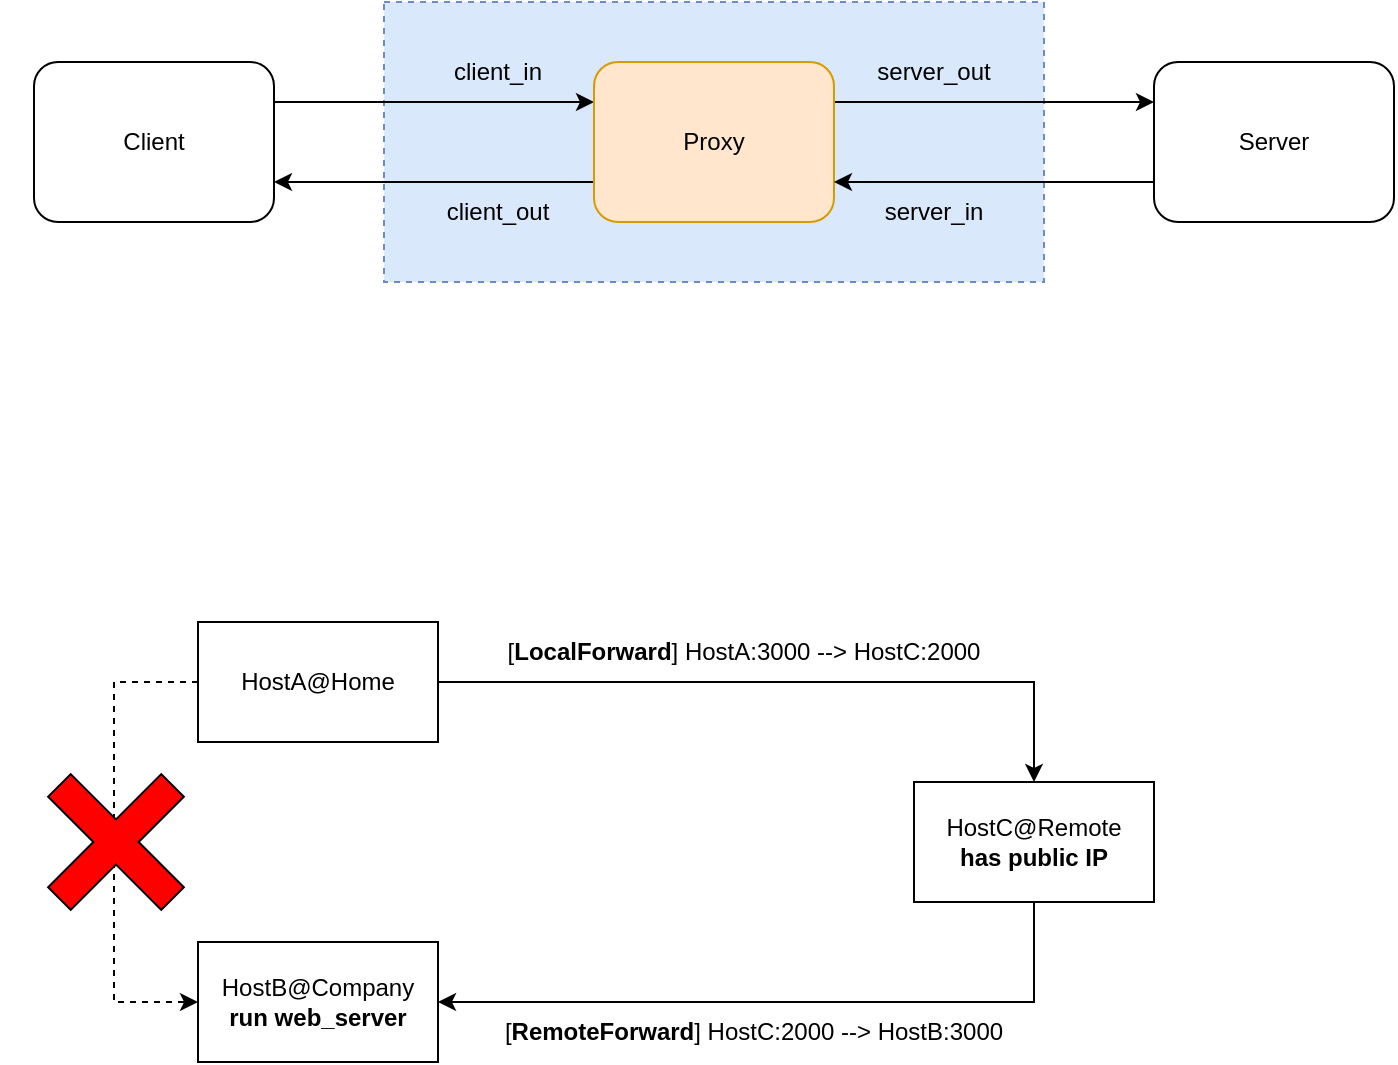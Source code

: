 <mxfile version="20.8.23" type="github">
  <diagram name="Page-1" id="8XETg-70EDmgeIA6E9z_">
    <mxGraphModel dx="968" dy="692" grid="1" gridSize="10" guides="1" tooltips="1" connect="1" arrows="1" fold="1" page="1" pageScale="1" pageWidth="850" pageHeight="1100" math="0" shadow="0">
      <root>
        <mxCell id="0" />
        <mxCell id="1" parent="0" />
        <mxCell id="RhbkSSskdxaJuLNrv9G9-12" value="" style="rounded=0;whiteSpace=wrap;html=1;fillColor=#dae8fc;dashed=1;strokeColor=#6c8ebf;" parent="1" vertex="1">
          <mxGeometry x="215" y="170" width="330" height="140" as="geometry" />
        </mxCell>
        <mxCell id="RhbkSSskdxaJuLNrv9G9-4" style="edgeStyle=orthogonalEdgeStyle;rounded=0;orthogonalLoop=1;jettySize=auto;html=1;exitX=1;exitY=0.25;exitDx=0;exitDy=0;entryX=0;entryY=0.25;entryDx=0;entryDy=0;" parent="1" source="RhbkSSskdxaJuLNrv9G9-1" target="RhbkSSskdxaJuLNrv9G9-2" edge="1">
          <mxGeometry relative="1" as="geometry" />
        </mxCell>
        <mxCell id="RhbkSSskdxaJuLNrv9G9-1" value="Client" style="rounded=1;whiteSpace=wrap;html=1;" parent="1" vertex="1">
          <mxGeometry x="40" y="200" width="120" height="80" as="geometry" />
        </mxCell>
        <mxCell id="RhbkSSskdxaJuLNrv9G9-5" style="edgeStyle=orthogonalEdgeStyle;rounded=0;orthogonalLoop=1;jettySize=auto;html=1;exitX=0;exitY=0.75;exitDx=0;exitDy=0;entryX=1;entryY=0.75;entryDx=0;entryDy=0;" parent="1" source="RhbkSSskdxaJuLNrv9G9-2" target="RhbkSSskdxaJuLNrv9G9-1" edge="1">
          <mxGeometry relative="1" as="geometry" />
        </mxCell>
        <mxCell id="RhbkSSskdxaJuLNrv9G9-6" style="edgeStyle=orthogonalEdgeStyle;rounded=0;orthogonalLoop=1;jettySize=auto;html=1;exitX=1;exitY=0.25;exitDx=0;exitDy=0;entryX=0;entryY=0.25;entryDx=0;entryDy=0;" parent="1" source="RhbkSSskdxaJuLNrv9G9-2" target="RhbkSSskdxaJuLNrv9G9-3" edge="1">
          <mxGeometry relative="1" as="geometry" />
        </mxCell>
        <mxCell id="RhbkSSskdxaJuLNrv9G9-2" value="Proxy" style="rounded=1;whiteSpace=wrap;html=1;fillColor=#ffe6cc;strokeColor=#d79b00;" parent="1" vertex="1">
          <mxGeometry x="320" y="200" width="120" height="80" as="geometry" />
        </mxCell>
        <mxCell id="RhbkSSskdxaJuLNrv9G9-7" style="edgeStyle=orthogonalEdgeStyle;rounded=0;orthogonalLoop=1;jettySize=auto;html=1;exitX=0;exitY=0.75;exitDx=0;exitDy=0;entryX=1;entryY=0.75;entryDx=0;entryDy=0;" parent="1" source="RhbkSSskdxaJuLNrv9G9-3" target="RhbkSSskdxaJuLNrv9G9-2" edge="1">
          <mxGeometry relative="1" as="geometry" />
        </mxCell>
        <mxCell id="RhbkSSskdxaJuLNrv9G9-3" value="Server" style="rounded=1;whiteSpace=wrap;html=1;" parent="1" vertex="1">
          <mxGeometry x="600" y="200" width="120" height="80" as="geometry" />
        </mxCell>
        <mxCell id="RhbkSSskdxaJuLNrv9G9-8" value="client_in" style="text;html=1;strokeColor=none;fillColor=none;align=center;verticalAlign=middle;whiteSpace=wrap;rounded=0;" parent="1" vertex="1">
          <mxGeometry x="242" y="190" width="60" height="30" as="geometry" />
        </mxCell>
        <mxCell id="RhbkSSskdxaJuLNrv9G9-9" value="client_out" style="text;html=1;strokeColor=none;fillColor=none;align=center;verticalAlign=middle;whiteSpace=wrap;rounded=0;" parent="1" vertex="1">
          <mxGeometry x="242" y="260" width="60" height="30" as="geometry" />
        </mxCell>
        <mxCell id="RhbkSSskdxaJuLNrv9G9-10" value="server_out" style="text;html=1;strokeColor=none;fillColor=none;align=center;verticalAlign=middle;whiteSpace=wrap;rounded=0;" parent="1" vertex="1">
          <mxGeometry x="460" y="190" width="60" height="30" as="geometry" />
        </mxCell>
        <mxCell id="RhbkSSskdxaJuLNrv9G9-11" value="server_in" style="text;html=1;strokeColor=none;fillColor=none;align=center;verticalAlign=middle;whiteSpace=wrap;rounded=0;" parent="1" vertex="1">
          <mxGeometry x="460" y="260" width="60" height="30" as="geometry" />
        </mxCell>
        <mxCell id="eDuGHIDuK_WC9twe6rPm-4" style="edgeStyle=orthogonalEdgeStyle;rounded=0;orthogonalLoop=1;jettySize=auto;html=1;exitX=1;exitY=0.5;exitDx=0;exitDy=0;entryX=0.5;entryY=0;entryDx=0;entryDy=0;" edge="1" parent="1" source="eDuGHIDuK_WC9twe6rPm-1" target="eDuGHIDuK_WC9twe6rPm-3">
          <mxGeometry relative="1" as="geometry" />
        </mxCell>
        <mxCell id="eDuGHIDuK_WC9twe6rPm-8" style="edgeStyle=orthogonalEdgeStyle;rounded=0;orthogonalLoop=1;jettySize=auto;html=1;exitX=0;exitY=0.5;exitDx=0;exitDy=0;entryX=0;entryY=0.5;entryDx=0;entryDy=0;dashed=1;" edge="1" parent="1" source="eDuGHIDuK_WC9twe6rPm-1" target="eDuGHIDuK_WC9twe6rPm-2">
          <mxGeometry relative="1" as="geometry">
            <Array as="points">
              <mxPoint x="80" y="510" />
              <mxPoint x="80" y="670" />
            </Array>
          </mxGeometry>
        </mxCell>
        <mxCell id="eDuGHIDuK_WC9twe6rPm-1" value="HostA@Home" style="rounded=0;whiteSpace=wrap;html=1;" vertex="1" parent="1">
          <mxGeometry x="122" y="480" width="120" height="60" as="geometry" />
        </mxCell>
        <mxCell id="eDuGHIDuK_WC9twe6rPm-2" value="HostB@Company&lt;br&gt;&lt;b&gt;run web_server&lt;/b&gt;" style="rounded=0;whiteSpace=wrap;html=1;" vertex="1" parent="1">
          <mxGeometry x="122" y="640" width="120" height="60" as="geometry" />
        </mxCell>
        <mxCell id="eDuGHIDuK_WC9twe6rPm-5" style="edgeStyle=orthogonalEdgeStyle;rounded=0;orthogonalLoop=1;jettySize=auto;html=1;exitX=0.5;exitY=1;exitDx=0;exitDy=0;entryX=1;entryY=0.5;entryDx=0;entryDy=0;" edge="1" parent="1" source="eDuGHIDuK_WC9twe6rPm-3" target="eDuGHIDuK_WC9twe6rPm-2">
          <mxGeometry relative="1" as="geometry" />
        </mxCell>
        <mxCell id="eDuGHIDuK_WC9twe6rPm-3" value="HostC@Remote&lt;br&gt;&lt;b&gt;has public IP&lt;/b&gt;" style="rounded=0;whiteSpace=wrap;html=1;" vertex="1" parent="1">
          <mxGeometry x="480" y="560" width="120" height="60" as="geometry" />
        </mxCell>
        <mxCell id="eDuGHIDuK_WC9twe6rPm-6" value="[&lt;b&gt;LocalForward&lt;/b&gt;] HostA:3000 --&amp;gt; HostC:2000" style="text;html=1;strokeColor=none;fillColor=none;align=center;verticalAlign=middle;whiteSpace=wrap;rounded=0;" vertex="1" parent="1">
          <mxGeometry x="270" y="480" width="250" height="30" as="geometry" />
        </mxCell>
        <mxCell id="eDuGHIDuK_WC9twe6rPm-7" value="[&lt;b&gt;RemoteForward&lt;/b&gt;] HostC:2000 --&amp;gt; HostB:3000" style="text;html=1;strokeColor=none;fillColor=none;align=center;verticalAlign=middle;whiteSpace=wrap;rounded=0;" vertex="1" parent="1">
          <mxGeometry x="260" y="670" width="280" height="30" as="geometry" />
        </mxCell>
        <mxCell id="eDuGHIDuK_WC9twe6rPm-9" value="" style="shape=cross;whiteSpace=wrap;html=1;rotation=45;fillColor=#FF0000;" vertex="1" parent="1">
          <mxGeometry x="41" y="550" width="80" height="80" as="geometry" />
        </mxCell>
      </root>
    </mxGraphModel>
  </diagram>
</mxfile>
